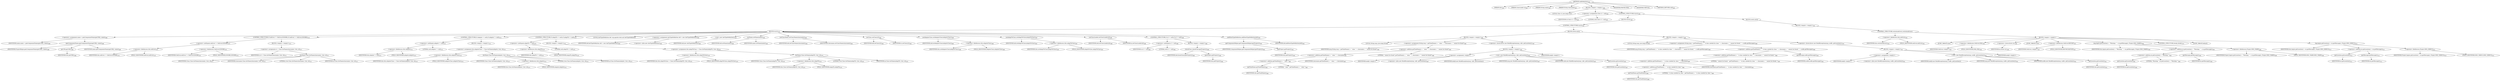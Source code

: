 digraph "addDefinition" {  
"804" [label = <(METHOD,addDefinition)<SUB>463</SUB>> ]
"69" [label = <(PARAM,this)<SUB>463</SUB>> ]
"805" [label = <(PARAM,ClassLoader al)<SUB>463</SUB>> ]
"806" [label = <(PARAM,String name)<SUB>463</SUB>> ]
"807" [label = <(PARAM,String classname)<SUB>463</SUB>> ]
"808" [label = <(BLOCK,&lt;empty&gt;,&lt;empty&gt;)<SUB>464</SUB>> ]
"809" [label = <(LOCAL,Class cl: java.lang.Class)> ]
"810" [label = <(&lt;operator&gt;.assignment,Class cl = null)<SUB>465</SUB>> ]
"811" [label = <(IDENTIFIER,cl,Class cl = null)<SUB>465</SUB>> ]
"812" [label = <(LITERAL,null,Class cl = null)<SUB>465</SUB>> ]
"813" [label = <(CONTROL_STRUCTURE,try,try)<SUB>466</SUB>> ]
"814" [label = <(BLOCK,try,try)<SUB>466</SUB>> ]
"815" [label = <(CONTROL_STRUCTURE,try,try)<SUB>467</SUB>> ]
"816" [label = <(BLOCK,try,try)<SUB>467</SUB>> ]
"817" [label = <(&lt;operator&gt;.assignment,name = genComponentName(getURI(), name))<SUB>468</SUB>> ]
"818" [label = <(IDENTIFIER,name,name = genComponentName(getURI(), name))<SUB>468</SUB>> ]
"819" [label = <(genComponentName,genComponentName(getURI(), name))<SUB>468</SUB>> ]
"820" [label = <(IDENTIFIER,ProjectHelper,genComponentName(getURI(), name))<SUB>468</SUB>> ]
"821" [label = <(getURI,getURI())<SUB>468</SUB>> ]
"68" [label = <(IDENTIFIER,this,getURI())<SUB>468</SUB>> ]
"822" [label = <(IDENTIFIER,name,genComponentName(getURI(), name))<SUB>468</SUB>> ]
"823" [label = <(CONTROL_STRUCTURE,if (onError != OnError.IGNORE),if (onError != OnError.IGNORE))<SUB>470</SUB>> ]
"824" [label = <(&lt;operator&gt;.notEquals,onError != OnError.IGNORE)<SUB>470</SUB>> ]
"825" [label = <(&lt;operator&gt;.fieldAccess,this.onError)<SUB>470</SUB>> ]
"826" [label = <(IDENTIFIER,this,onError != OnError.IGNORE)<SUB>470</SUB>> ]
"827" [label = <(FIELD_IDENTIFIER,onError,onError)<SUB>470</SUB>> ]
"828" [label = <(&lt;operator&gt;.fieldAccess,OnError.IGNORE)<SUB>470</SUB>> ]
"829" [label = <(IDENTIFIER,OnError,onError != OnError.IGNORE)<SUB>470</SUB>> ]
"830" [label = <(FIELD_IDENTIFIER,IGNORE,IGNORE)<SUB>470</SUB>> ]
"831" [label = <(BLOCK,&lt;empty&gt;,&lt;empty&gt;)<SUB>470</SUB>> ]
"832" [label = <(&lt;operator&gt;.assignment,cl = Class.forName(classname, true, al))<SUB>471</SUB>> ]
"833" [label = <(IDENTIFIER,cl,cl = Class.forName(classname, true, al))<SUB>471</SUB>> ]
"834" [label = <(forName,Class.forName(classname, true, al))<SUB>471</SUB>> ]
"835" [label = <(IDENTIFIER,Class,Class.forName(classname, true, al))<SUB>471</SUB>> ]
"836" [label = <(IDENTIFIER,classname,Class.forName(classname, true, al))<SUB>471</SUB>> ]
"837" [label = <(LITERAL,true,Class.forName(classname, true, al))<SUB>471</SUB>> ]
"838" [label = <(IDENTIFIER,al,Class.forName(classname, true, al))<SUB>471</SUB>> ]
"839" [label = <(CONTROL_STRUCTURE,if (adapter != null),if (adapter != null))<SUB>474</SUB>> ]
"840" [label = <(&lt;operator&gt;.notEquals,adapter != null)<SUB>474</SUB>> ]
"841" [label = <(&lt;operator&gt;.fieldAccess,this.adapter)<SUB>474</SUB>> ]
"842" [label = <(IDENTIFIER,this,adapter != null)<SUB>474</SUB>> ]
"843" [label = <(FIELD_IDENTIFIER,adapter,adapter)<SUB>474</SUB>> ]
"844" [label = <(LITERAL,null,adapter != null)<SUB>474</SUB>> ]
"845" [label = <(BLOCK,&lt;empty&gt;,&lt;empty&gt;)<SUB>474</SUB>> ]
"846" [label = <(&lt;operator&gt;.assignment,this.adapterClass = Class.forName(adapter, true, al))<SUB>475</SUB>> ]
"847" [label = <(&lt;operator&gt;.fieldAccess,this.adapterClass)<SUB>475</SUB>> ]
"848" [label = <(IDENTIFIER,this,this.adapterClass = Class.forName(adapter, true, al))<SUB>475</SUB>> ]
"849" [label = <(FIELD_IDENTIFIER,adapterClass,adapterClass)<SUB>475</SUB>> ]
"850" [label = <(forName,Class.forName(adapter, true, al))<SUB>475</SUB>> ]
"851" [label = <(IDENTIFIER,Class,Class.forName(adapter, true, al))<SUB>475</SUB>> ]
"852" [label = <(&lt;operator&gt;.fieldAccess,this.adapter)<SUB>475</SUB>> ]
"853" [label = <(IDENTIFIER,this,Class.forName(adapter, true, al))<SUB>475</SUB>> ]
"854" [label = <(FIELD_IDENTIFIER,adapter,adapter)<SUB>475</SUB>> ]
"855" [label = <(LITERAL,true,Class.forName(adapter, true, al))<SUB>475</SUB>> ]
"856" [label = <(IDENTIFIER,al,Class.forName(adapter, true, al))<SUB>475</SUB>> ]
"857" [label = <(CONTROL_STRUCTURE,if (adaptTo != null),if (adaptTo != null))<SUB>478</SUB>> ]
"858" [label = <(&lt;operator&gt;.notEquals,adaptTo != null)<SUB>478</SUB>> ]
"859" [label = <(&lt;operator&gt;.fieldAccess,this.adaptTo)<SUB>478</SUB>> ]
"860" [label = <(IDENTIFIER,this,adaptTo != null)<SUB>478</SUB>> ]
"861" [label = <(FIELD_IDENTIFIER,adaptTo,adaptTo)<SUB>478</SUB>> ]
"862" [label = <(LITERAL,null,adaptTo != null)<SUB>478</SUB>> ]
"863" [label = <(BLOCK,&lt;empty&gt;,&lt;empty&gt;)<SUB>478</SUB>> ]
"864" [label = <(&lt;operator&gt;.assignment,this.adaptToClass = Class.forName(adaptTo, true, al))<SUB>479</SUB>> ]
"865" [label = <(&lt;operator&gt;.fieldAccess,this.adaptToClass)<SUB>479</SUB>> ]
"866" [label = <(IDENTIFIER,this,this.adaptToClass = Class.forName(adaptTo, true, al))<SUB>479</SUB>> ]
"867" [label = <(FIELD_IDENTIFIER,adaptToClass,adaptToClass)<SUB>479</SUB>> ]
"868" [label = <(forName,Class.forName(adaptTo, true, al))<SUB>479</SUB>> ]
"869" [label = <(IDENTIFIER,Class,Class.forName(adaptTo, true, al))<SUB>479</SUB>> ]
"870" [label = <(&lt;operator&gt;.fieldAccess,this.adaptTo)<SUB>479</SUB>> ]
"871" [label = <(IDENTIFIER,this,Class.forName(adaptTo, true, al))<SUB>479</SUB>> ]
"872" [label = <(FIELD_IDENTIFIER,adaptTo,adaptTo)<SUB>479</SUB>> ]
"873" [label = <(LITERAL,true,Class.forName(adaptTo, true, al))<SUB>479</SUB>> ]
"874" [label = <(IDENTIFIER,al,Class.forName(adaptTo, true, al))<SUB>479</SUB>> ]
"71" [label = <(LOCAL,AntTypeDefinition def: org.apache.tools.ant.AntTypeDefinition)> ]
"875" [label = <(&lt;operator&gt;.assignment,AntTypeDefinition def = new AntTypeDefinition())<SUB>482</SUB>> ]
"876" [label = <(IDENTIFIER,def,AntTypeDefinition def = new AntTypeDefinition())<SUB>482</SUB>> ]
"877" [label = <(&lt;operator&gt;.alloc,new AntTypeDefinition())<SUB>482</SUB>> ]
"878" [label = <(&lt;init&gt;,new AntTypeDefinition())<SUB>482</SUB>> ]
"70" [label = <(IDENTIFIER,def,new AntTypeDefinition())<SUB>482</SUB>> ]
"879" [label = <(setName,setName(name))<SUB>483</SUB>> ]
"880" [label = <(IDENTIFIER,def,setName(name))<SUB>483</SUB>> ]
"881" [label = <(IDENTIFIER,name,setName(name))<SUB>483</SUB>> ]
"882" [label = <(setClassName,setClassName(classname))<SUB>484</SUB>> ]
"883" [label = <(IDENTIFIER,def,setClassName(classname))<SUB>484</SUB>> ]
"884" [label = <(IDENTIFIER,classname,setClassName(classname))<SUB>484</SUB>> ]
"885" [label = <(setClass,setClass(cl))<SUB>485</SUB>> ]
"886" [label = <(IDENTIFIER,def,setClass(cl))<SUB>485</SUB>> ]
"887" [label = <(IDENTIFIER,cl,setClass(cl))<SUB>485</SUB>> ]
"888" [label = <(setAdapterClass,setAdapterClass(adapterClass))<SUB>486</SUB>> ]
"889" [label = <(IDENTIFIER,def,setAdapterClass(adapterClass))<SUB>486</SUB>> ]
"890" [label = <(&lt;operator&gt;.fieldAccess,this.adapterClass)<SUB>486</SUB>> ]
"891" [label = <(IDENTIFIER,this,setAdapterClass(adapterClass))<SUB>486</SUB>> ]
"892" [label = <(FIELD_IDENTIFIER,adapterClass,adapterClass)<SUB>486</SUB>> ]
"893" [label = <(setAdaptToClass,setAdaptToClass(adaptToClass))<SUB>487</SUB>> ]
"894" [label = <(IDENTIFIER,def,setAdaptToClass(adaptToClass))<SUB>487</SUB>> ]
"895" [label = <(&lt;operator&gt;.fieldAccess,this.adaptToClass)<SUB>487</SUB>> ]
"896" [label = <(IDENTIFIER,this,setAdaptToClass(adaptToClass))<SUB>487</SUB>> ]
"897" [label = <(FIELD_IDENTIFIER,adaptToClass,adaptToClass)<SUB>487</SUB>> ]
"898" [label = <(setClassLoader,setClassLoader(al))<SUB>488</SUB>> ]
"899" [label = <(IDENTIFIER,def,setClassLoader(al))<SUB>488</SUB>> ]
"900" [label = <(IDENTIFIER,al,setClassLoader(al))<SUB>488</SUB>> ]
"901" [label = <(CONTROL_STRUCTURE,if (cl != null),if (cl != null))<SUB>489</SUB>> ]
"902" [label = <(&lt;operator&gt;.notEquals,cl != null)<SUB>489</SUB>> ]
"903" [label = <(IDENTIFIER,cl,cl != null)<SUB>489</SUB>> ]
"904" [label = <(LITERAL,null,cl != null)<SUB>489</SUB>> ]
"905" [label = <(BLOCK,&lt;empty&gt;,&lt;empty&gt;)<SUB>489</SUB>> ]
"906" [label = <(checkClass,checkClass(getProject()))<SUB>490</SUB>> ]
"907" [label = <(IDENTIFIER,def,checkClass(getProject()))<SUB>490</SUB>> ]
"908" [label = <(getProject,getProject())<SUB>490</SUB>> ]
"72" [label = <(IDENTIFIER,this,getProject())<SUB>490</SUB>> ]
"909" [label = <(addDataTypeDefinition,addDataTypeDefinition(def))<SUB>492</SUB>> ]
"910" [label = <(getComponentHelper,getComponentHelper(getProject()))<SUB>492</SUB>> ]
"911" [label = <(IDENTIFIER,ComponentHelper,getComponentHelper(getProject()))<SUB>492</SUB>> ]
"912" [label = <(getProject,getProject())<SUB>492</SUB>> ]
"73" [label = <(IDENTIFIER,this,getProject())<SUB>492</SUB>> ]
"913" [label = <(IDENTIFIER,def,addDataTypeDefinition(def))<SUB>493</SUB>> ]
"914" [label = <(BLOCK,catch,catch)> ]
"915" [label = <(BLOCK,&lt;empty&gt;,&lt;empty&gt;)<SUB>494</SUB>> ]
"916" [label = <(LOCAL,String msg: java.lang.String)> ]
"917" [label = <(&lt;operator&gt;.assignment,String msg = getTaskName() + &quot; class &quot; + classname + &quot; cannot be found&quot;)<SUB>495</SUB>> ]
"918" [label = <(IDENTIFIER,msg,String msg = getTaskName() + &quot; class &quot; + classname + &quot; cannot be found&quot;)<SUB>495</SUB>> ]
"919" [label = <(&lt;operator&gt;.addition,getTaskName() + &quot; class &quot; + classname + &quot; cannot be found&quot;)<SUB>495</SUB>> ]
"920" [label = <(&lt;operator&gt;.addition,getTaskName() + &quot; class &quot; + classname)<SUB>495</SUB>> ]
"921" [label = <(&lt;operator&gt;.addition,getTaskName() + &quot; class &quot;)<SUB>495</SUB>> ]
"922" [label = <(getTaskName,getTaskName())<SUB>495</SUB>> ]
"74" [label = <(IDENTIFIER,this,getTaskName())<SUB>495</SUB>> ]
"923" [label = <(LITERAL,&quot; class &quot;,getTaskName() + &quot; class &quot;)<SUB>495</SUB>> ]
"924" [label = <(IDENTIFIER,classname,getTaskName() + &quot; class &quot; + classname)<SUB>495</SUB>> ]
"925" [label = <(LITERAL,&quot; cannot be found&quot;,getTaskName() + &quot; class &quot; + classname + &quot; cannot be found&quot;)<SUB>496</SUB>> ]
"926" [label = <(&lt;operator&gt;.throw,throw new BuildException(msg, cnfe, getLocation());)<SUB>497</SUB>> ]
"927" [label = <(BLOCK,&lt;empty&gt;,&lt;empty&gt;)<SUB>497</SUB>> ]
"928" [label = <(&lt;operator&gt;.assignment,&lt;empty&gt;)> ]
"929" [label = <(IDENTIFIER,$obj8,&lt;empty&gt;)> ]
"930" [label = <(&lt;operator&gt;.alloc,new BuildException(msg, cnfe, getLocation()))<SUB>497</SUB>> ]
"931" [label = <(&lt;init&gt;,new BuildException(msg, cnfe, getLocation()))<SUB>497</SUB>> ]
"932" [label = <(IDENTIFIER,$obj8,new BuildException(msg, cnfe, getLocation()))> ]
"933" [label = <(IDENTIFIER,msg,new BuildException(msg, cnfe, getLocation()))<SUB>497</SUB>> ]
"934" [label = <(IDENTIFIER,cnfe,new BuildException(msg, cnfe, getLocation()))<SUB>497</SUB>> ]
"935" [label = <(getLocation,getLocation())<SUB>497</SUB>> ]
"75" [label = <(IDENTIFIER,this,getLocation())<SUB>497</SUB>> ]
"936" [label = <(IDENTIFIER,$obj8,&lt;empty&gt;)> ]
"937" [label = <(BLOCK,&lt;empty&gt;,&lt;empty&gt;)<SUB>498</SUB>> ]
"938" [label = <(LOCAL,String msg: java.lang.String)> ]
"939" [label = <(&lt;operator&gt;.assignment,String msg = getTaskName() + &quot; A class needed by class &quot; + classname + &quot; cannot be found: &quot; + ncdfe.getMessage())<SUB>499</SUB>> ]
"940" [label = <(IDENTIFIER,msg,String msg = getTaskName() + &quot; A class needed by class &quot; + classname + &quot; cannot be found: &quot; + ncdfe.getMessage())<SUB>499</SUB>> ]
"941" [label = <(&lt;operator&gt;.addition,getTaskName() + &quot; A class needed by class &quot; + classname + &quot; cannot be found: &quot; + ncdfe.getMessage())<SUB>499</SUB>> ]
"942" [label = <(&lt;operator&gt;.addition,getTaskName() + &quot; A class needed by class &quot; + classname + &quot; cannot be found: &quot;)<SUB>499</SUB>> ]
"943" [label = <(&lt;operator&gt;.addition,getTaskName() + &quot; A class needed by class &quot; + classname)<SUB>499</SUB>> ]
"944" [label = <(&lt;operator&gt;.addition,getTaskName() + &quot; A class needed by class &quot;)<SUB>499</SUB>> ]
"945" [label = <(getTaskName,getTaskName())<SUB>499</SUB>> ]
"76" [label = <(IDENTIFIER,this,getTaskName())<SUB>499</SUB>> ]
"946" [label = <(LITERAL,&quot; A class needed by class &quot;,getTaskName() + &quot; A class needed by class &quot;)<SUB>499</SUB>> ]
"947" [label = <(IDENTIFIER,classname,getTaskName() + &quot; A class needed by class &quot; + classname)<SUB>500</SUB>> ]
"948" [label = <(LITERAL,&quot; cannot be found: &quot;,getTaskName() + &quot; A class needed by class &quot; + classname + &quot; cannot be found: &quot;)<SUB>500</SUB>> ]
"949" [label = <(getMessage,ncdfe.getMessage())<SUB>500</SUB>> ]
"950" [label = <(IDENTIFIER,ncdfe,ncdfe.getMessage())<SUB>500</SUB>> ]
"951" [label = <(&lt;operator&gt;.throw,throw new BuildException(msg, ncdfe, getLocation());)<SUB>501</SUB>> ]
"952" [label = <(BLOCK,&lt;empty&gt;,&lt;empty&gt;)<SUB>501</SUB>> ]
"953" [label = <(&lt;operator&gt;.assignment,&lt;empty&gt;)> ]
"954" [label = <(IDENTIFIER,$obj9,&lt;empty&gt;)> ]
"955" [label = <(&lt;operator&gt;.alloc,new BuildException(msg, ncdfe, getLocation()))<SUB>501</SUB>> ]
"956" [label = <(&lt;init&gt;,new BuildException(msg, ncdfe, getLocation()))<SUB>501</SUB>> ]
"957" [label = <(IDENTIFIER,$obj9,new BuildException(msg, ncdfe, getLocation()))> ]
"958" [label = <(IDENTIFIER,msg,new BuildException(msg, ncdfe, getLocation()))<SUB>501</SUB>> ]
"959" [label = <(IDENTIFIER,ncdfe,new BuildException(msg, ncdfe, getLocation()))<SUB>501</SUB>> ]
"960" [label = <(getLocation,getLocation())<SUB>501</SUB>> ]
"77" [label = <(IDENTIFIER,this,getLocation())<SUB>501</SUB>> ]
"961" [label = <(IDENTIFIER,$obj9,&lt;empty&gt;)> ]
"962" [label = <(BLOCK,catch,catch)> ]
"963" [label = <(BLOCK,&lt;empty&gt;,&lt;empty&gt;)<SUB>503</SUB>> ]
"964" [label = <(CONTROL_STRUCTURE,switch(onError),switch(onError))> ]
"965" [label = <(&lt;operator&gt;.fieldAccess,this.onError)<SUB>504</SUB>> ]
"966" [label = <(IDENTIFIER,this,switch(onError))<SUB>504</SUB>> ]
"967" [label = <(FIELD_IDENTIFIER,onError,onError)<SUB>504</SUB>> ]
"968" [label = <(BLOCK,&lt;empty&gt;,&lt;empty&gt;)> ]
"969" [label = <(JUMP_TARGET,case)> ]
"970" [label = <(&lt;operator&gt;.fieldAccess,OnError.FAIL)<SUB>505</SUB>> ]
"971" [label = <(IDENTIFIER,OnError,&lt;empty&gt;)<SUB>505</SUB>> ]
"972" [label = <(FIELD_IDENTIFIER,FAIL,FAIL)<SUB>505</SUB>> ]
"973" [label = <(&lt;operator&gt;.throw,throw ex;)<SUB>506</SUB>> ]
"974" [label = <(IDENTIFIER,ex,throw ex;)<SUB>506</SUB>> ]
"975" [label = <(JUMP_TARGET,case)> ]
"976" [label = <(&lt;operator&gt;.fieldAccess,OnError.REPORT)<SUB>507</SUB>> ]
"977" [label = <(IDENTIFIER,OnError,&lt;empty&gt;)<SUB>507</SUB>> ]
"978" [label = <(FIELD_IDENTIFIER,REPORT,REPORT)<SUB>507</SUB>> ]
"979" [label = <(log,log(ex.getLocation() + &quot;Warning: &quot; + ex.getMessage(), Project.MSG_WARN))<SUB>508</SUB>> ]
"78" [label = <(IDENTIFIER,this,log(ex.getLocation() + &quot;Warning: &quot; + ex.getMessage(), Project.MSG_WARN))<SUB>508</SUB>> ]
"980" [label = <(&lt;operator&gt;.addition,ex.getLocation() + &quot;Warning: &quot; + ex.getMessage())<SUB>508</SUB>> ]
"981" [label = <(&lt;operator&gt;.addition,ex.getLocation() + &quot;Warning: &quot;)<SUB>508</SUB>> ]
"982" [label = <(getLocation,getLocation())<SUB>508</SUB>> ]
"983" [label = <(IDENTIFIER,ex,getLocation())<SUB>508</SUB>> ]
"984" [label = <(LITERAL,&quot;Warning: &quot;,ex.getLocation() + &quot;Warning: &quot;)<SUB>508</SUB>> ]
"985" [label = <(getMessage,getMessage())<SUB>508</SUB>> ]
"986" [label = <(IDENTIFIER,ex,getMessage())<SUB>508</SUB>> ]
"987" [label = <(&lt;operator&gt;.fieldAccess,Project.MSG_WARN)<SUB>509</SUB>> ]
"988" [label = <(IDENTIFIER,Project,log(ex.getLocation() + &quot;Warning: &quot; + ex.getMessage(), Project.MSG_WARN))<SUB>509</SUB>> ]
"989" [label = <(FIELD_IDENTIFIER,MSG_WARN,MSG_WARN)<SUB>509</SUB>> ]
"990" [label = <(CONTROL_STRUCTURE,break;,break;)<SUB>510</SUB>> ]
"991" [label = <(JUMP_TARGET,default)> ]
"992" [label = <(log,log(ex.getLocation() + ex.getMessage(), Project.MSG_DEBUG))<SUB>512</SUB>> ]
"79" [label = <(IDENTIFIER,this,log(ex.getLocation() + ex.getMessage(), Project.MSG_DEBUG))<SUB>512</SUB>> ]
"993" [label = <(&lt;operator&gt;.addition,ex.getLocation() + ex.getMessage())<SUB>512</SUB>> ]
"994" [label = <(getLocation,getLocation())<SUB>512</SUB>> ]
"995" [label = <(IDENTIFIER,ex,getLocation())<SUB>512</SUB>> ]
"996" [label = <(getMessage,getMessage())<SUB>512</SUB>> ]
"997" [label = <(IDENTIFIER,ex,getMessage())<SUB>512</SUB>> ]
"998" [label = <(&lt;operator&gt;.fieldAccess,Project.MSG_DEBUG)<SUB>513</SUB>> ]
"999" [label = <(IDENTIFIER,Project,log(ex.getLocation() + ex.getMessage(), Project.MSG_DEBUG))<SUB>513</SUB>> ]
"1000" [label = <(FIELD_IDENTIFIER,MSG_DEBUG,MSG_DEBUG)<SUB>513</SUB>> ]
"1001" [label = <(MODIFIER,PROTECTED)> ]
"1002" [label = <(MODIFIER,VIRTUAL)> ]
"1003" [label = <(METHOD_RETURN,void)<SUB>463</SUB>> ]
  "804" -> "69" 
  "804" -> "805" 
  "804" -> "806" 
  "804" -> "807" 
  "804" -> "808" 
  "804" -> "1001" 
  "804" -> "1002" 
  "804" -> "1003" 
  "808" -> "809" 
  "808" -> "810" 
  "808" -> "813" 
  "810" -> "811" 
  "810" -> "812" 
  "813" -> "814" 
  "813" -> "962" 
  "814" -> "815" 
  "815" -> "816" 
  "815" -> "914" 
  "816" -> "817" 
  "816" -> "823" 
  "816" -> "839" 
  "816" -> "857" 
  "816" -> "71" 
  "816" -> "875" 
  "816" -> "878" 
  "816" -> "879" 
  "816" -> "882" 
  "816" -> "885" 
  "816" -> "888" 
  "816" -> "893" 
  "816" -> "898" 
  "816" -> "901" 
  "816" -> "909" 
  "817" -> "818" 
  "817" -> "819" 
  "819" -> "820" 
  "819" -> "821" 
  "819" -> "822" 
  "821" -> "68" 
  "823" -> "824" 
  "823" -> "831" 
  "824" -> "825" 
  "824" -> "828" 
  "825" -> "826" 
  "825" -> "827" 
  "828" -> "829" 
  "828" -> "830" 
  "831" -> "832" 
  "832" -> "833" 
  "832" -> "834" 
  "834" -> "835" 
  "834" -> "836" 
  "834" -> "837" 
  "834" -> "838" 
  "839" -> "840" 
  "839" -> "845" 
  "840" -> "841" 
  "840" -> "844" 
  "841" -> "842" 
  "841" -> "843" 
  "845" -> "846" 
  "846" -> "847" 
  "846" -> "850" 
  "847" -> "848" 
  "847" -> "849" 
  "850" -> "851" 
  "850" -> "852" 
  "850" -> "855" 
  "850" -> "856" 
  "852" -> "853" 
  "852" -> "854" 
  "857" -> "858" 
  "857" -> "863" 
  "858" -> "859" 
  "858" -> "862" 
  "859" -> "860" 
  "859" -> "861" 
  "863" -> "864" 
  "864" -> "865" 
  "864" -> "868" 
  "865" -> "866" 
  "865" -> "867" 
  "868" -> "869" 
  "868" -> "870" 
  "868" -> "873" 
  "868" -> "874" 
  "870" -> "871" 
  "870" -> "872" 
  "875" -> "876" 
  "875" -> "877" 
  "878" -> "70" 
  "879" -> "880" 
  "879" -> "881" 
  "882" -> "883" 
  "882" -> "884" 
  "885" -> "886" 
  "885" -> "887" 
  "888" -> "889" 
  "888" -> "890" 
  "890" -> "891" 
  "890" -> "892" 
  "893" -> "894" 
  "893" -> "895" 
  "895" -> "896" 
  "895" -> "897" 
  "898" -> "899" 
  "898" -> "900" 
  "901" -> "902" 
  "901" -> "905" 
  "902" -> "903" 
  "902" -> "904" 
  "905" -> "906" 
  "906" -> "907" 
  "906" -> "908" 
  "908" -> "72" 
  "909" -> "910" 
  "909" -> "913" 
  "910" -> "911" 
  "910" -> "912" 
  "912" -> "73" 
  "914" -> "915" 
  "914" -> "937" 
  "915" -> "916" 
  "915" -> "917" 
  "915" -> "926" 
  "917" -> "918" 
  "917" -> "919" 
  "919" -> "920" 
  "919" -> "925" 
  "920" -> "921" 
  "920" -> "924" 
  "921" -> "922" 
  "921" -> "923" 
  "922" -> "74" 
  "926" -> "927" 
  "927" -> "928" 
  "927" -> "931" 
  "927" -> "936" 
  "928" -> "929" 
  "928" -> "930" 
  "931" -> "932" 
  "931" -> "933" 
  "931" -> "934" 
  "931" -> "935" 
  "935" -> "75" 
  "937" -> "938" 
  "937" -> "939" 
  "937" -> "951" 
  "939" -> "940" 
  "939" -> "941" 
  "941" -> "942" 
  "941" -> "949" 
  "942" -> "943" 
  "942" -> "948" 
  "943" -> "944" 
  "943" -> "947" 
  "944" -> "945" 
  "944" -> "946" 
  "945" -> "76" 
  "949" -> "950" 
  "951" -> "952" 
  "952" -> "953" 
  "952" -> "956" 
  "952" -> "961" 
  "953" -> "954" 
  "953" -> "955" 
  "956" -> "957" 
  "956" -> "958" 
  "956" -> "959" 
  "956" -> "960" 
  "960" -> "77" 
  "962" -> "963" 
  "963" -> "964" 
  "964" -> "965" 
  "964" -> "968" 
  "965" -> "966" 
  "965" -> "967" 
  "968" -> "969" 
  "968" -> "970" 
  "968" -> "973" 
  "968" -> "975" 
  "968" -> "976" 
  "968" -> "979" 
  "968" -> "990" 
  "968" -> "991" 
  "968" -> "992" 
  "970" -> "971" 
  "970" -> "972" 
  "973" -> "974" 
  "976" -> "977" 
  "976" -> "978" 
  "979" -> "78" 
  "979" -> "980" 
  "979" -> "987" 
  "980" -> "981" 
  "980" -> "985" 
  "981" -> "982" 
  "981" -> "984" 
  "982" -> "983" 
  "985" -> "986" 
  "987" -> "988" 
  "987" -> "989" 
  "992" -> "79" 
  "992" -> "993" 
  "992" -> "998" 
  "993" -> "994" 
  "993" -> "996" 
  "994" -> "995" 
  "996" -> "997" 
  "998" -> "999" 
  "998" -> "1000" 
}
